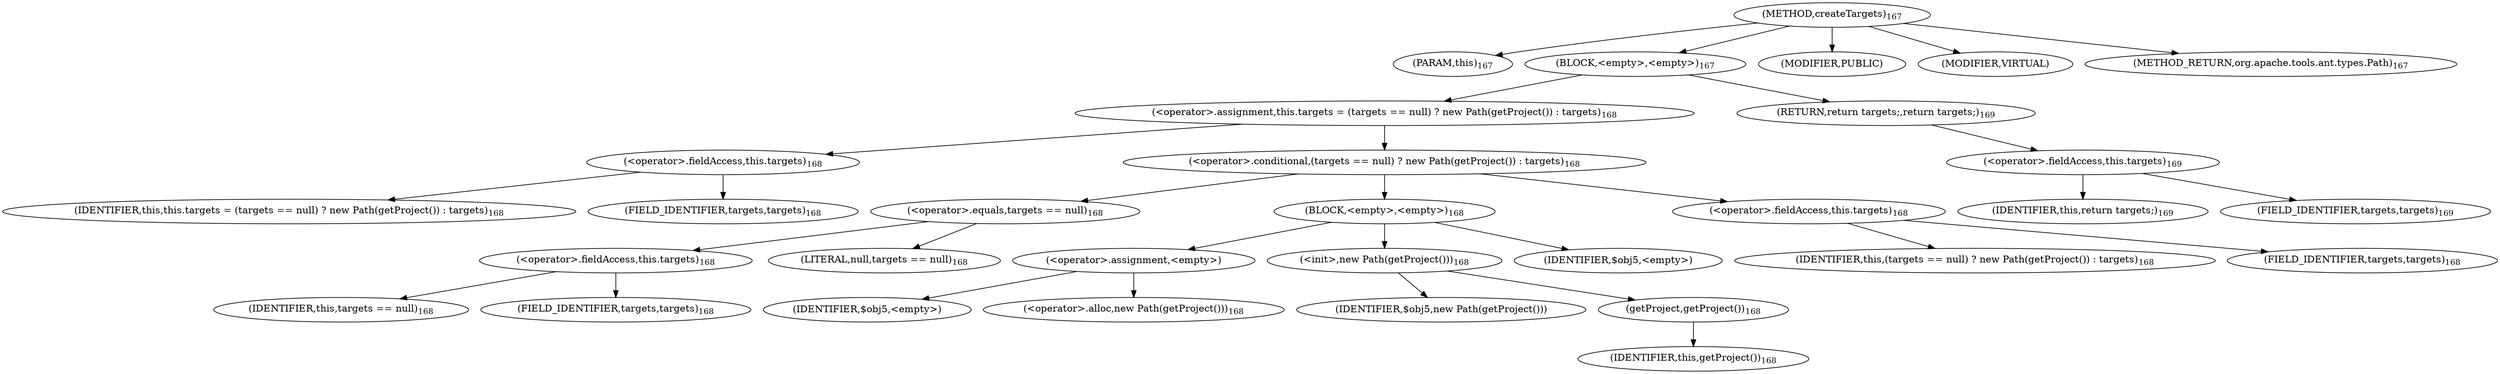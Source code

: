 digraph "createTargets" {  
"263" [label = <(METHOD,createTargets)<SUB>167</SUB>> ]
"41" [label = <(PARAM,this)<SUB>167</SUB>> ]
"264" [label = <(BLOCK,&lt;empty&gt;,&lt;empty&gt;)<SUB>167</SUB>> ]
"265" [label = <(&lt;operator&gt;.assignment,this.targets = (targets == null) ? new Path(getProject()) : targets)<SUB>168</SUB>> ]
"266" [label = <(&lt;operator&gt;.fieldAccess,this.targets)<SUB>168</SUB>> ]
"267" [label = <(IDENTIFIER,this,this.targets = (targets == null) ? new Path(getProject()) : targets)<SUB>168</SUB>> ]
"268" [label = <(FIELD_IDENTIFIER,targets,targets)<SUB>168</SUB>> ]
"269" [label = <(&lt;operator&gt;.conditional,(targets == null) ? new Path(getProject()) : targets)<SUB>168</SUB>> ]
"270" [label = <(&lt;operator&gt;.equals,targets == null)<SUB>168</SUB>> ]
"271" [label = <(&lt;operator&gt;.fieldAccess,this.targets)<SUB>168</SUB>> ]
"272" [label = <(IDENTIFIER,this,targets == null)<SUB>168</SUB>> ]
"273" [label = <(FIELD_IDENTIFIER,targets,targets)<SUB>168</SUB>> ]
"274" [label = <(LITERAL,null,targets == null)<SUB>168</SUB>> ]
"275" [label = <(BLOCK,&lt;empty&gt;,&lt;empty&gt;)<SUB>168</SUB>> ]
"276" [label = <(&lt;operator&gt;.assignment,&lt;empty&gt;)> ]
"277" [label = <(IDENTIFIER,$obj5,&lt;empty&gt;)> ]
"278" [label = <(&lt;operator&gt;.alloc,new Path(getProject()))<SUB>168</SUB>> ]
"279" [label = <(&lt;init&gt;,new Path(getProject()))<SUB>168</SUB>> ]
"280" [label = <(IDENTIFIER,$obj5,new Path(getProject()))> ]
"281" [label = <(getProject,getProject())<SUB>168</SUB>> ]
"40" [label = <(IDENTIFIER,this,getProject())<SUB>168</SUB>> ]
"282" [label = <(IDENTIFIER,$obj5,&lt;empty&gt;)> ]
"283" [label = <(&lt;operator&gt;.fieldAccess,this.targets)<SUB>168</SUB>> ]
"284" [label = <(IDENTIFIER,this,(targets == null) ? new Path(getProject()) : targets)<SUB>168</SUB>> ]
"285" [label = <(FIELD_IDENTIFIER,targets,targets)<SUB>168</SUB>> ]
"286" [label = <(RETURN,return targets;,return targets;)<SUB>169</SUB>> ]
"287" [label = <(&lt;operator&gt;.fieldAccess,this.targets)<SUB>169</SUB>> ]
"288" [label = <(IDENTIFIER,this,return targets;)<SUB>169</SUB>> ]
"289" [label = <(FIELD_IDENTIFIER,targets,targets)<SUB>169</SUB>> ]
"290" [label = <(MODIFIER,PUBLIC)> ]
"291" [label = <(MODIFIER,VIRTUAL)> ]
"292" [label = <(METHOD_RETURN,org.apache.tools.ant.types.Path)<SUB>167</SUB>> ]
  "263" -> "41" 
  "263" -> "264" 
  "263" -> "290" 
  "263" -> "291" 
  "263" -> "292" 
  "264" -> "265" 
  "264" -> "286" 
  "265" -> "266" 
  "265" -> "269" 
  "266" -> "267" 
  "266" -> "268" 
  "269" -> "270" 
  "269" -> "275" 
  "269" -> "283" 
  "270" -> "271" 
  "270" -> "274" 
  "271" -> "272" 
  "271" -> "273" 
  "275" -> "276" 
  "275" -> "279" 
  "275" -> "282" 
  "276" -> "277" 
  "276" -> "278" 
  "279" -> "280" 
  "279" -> "281" 
  "281" -> "40" 
  "283" -> "284" 
  "283" -> "285" 
  "286" -> "287" 
  "287" -> "288" 
  "287" -> "289" 
}

